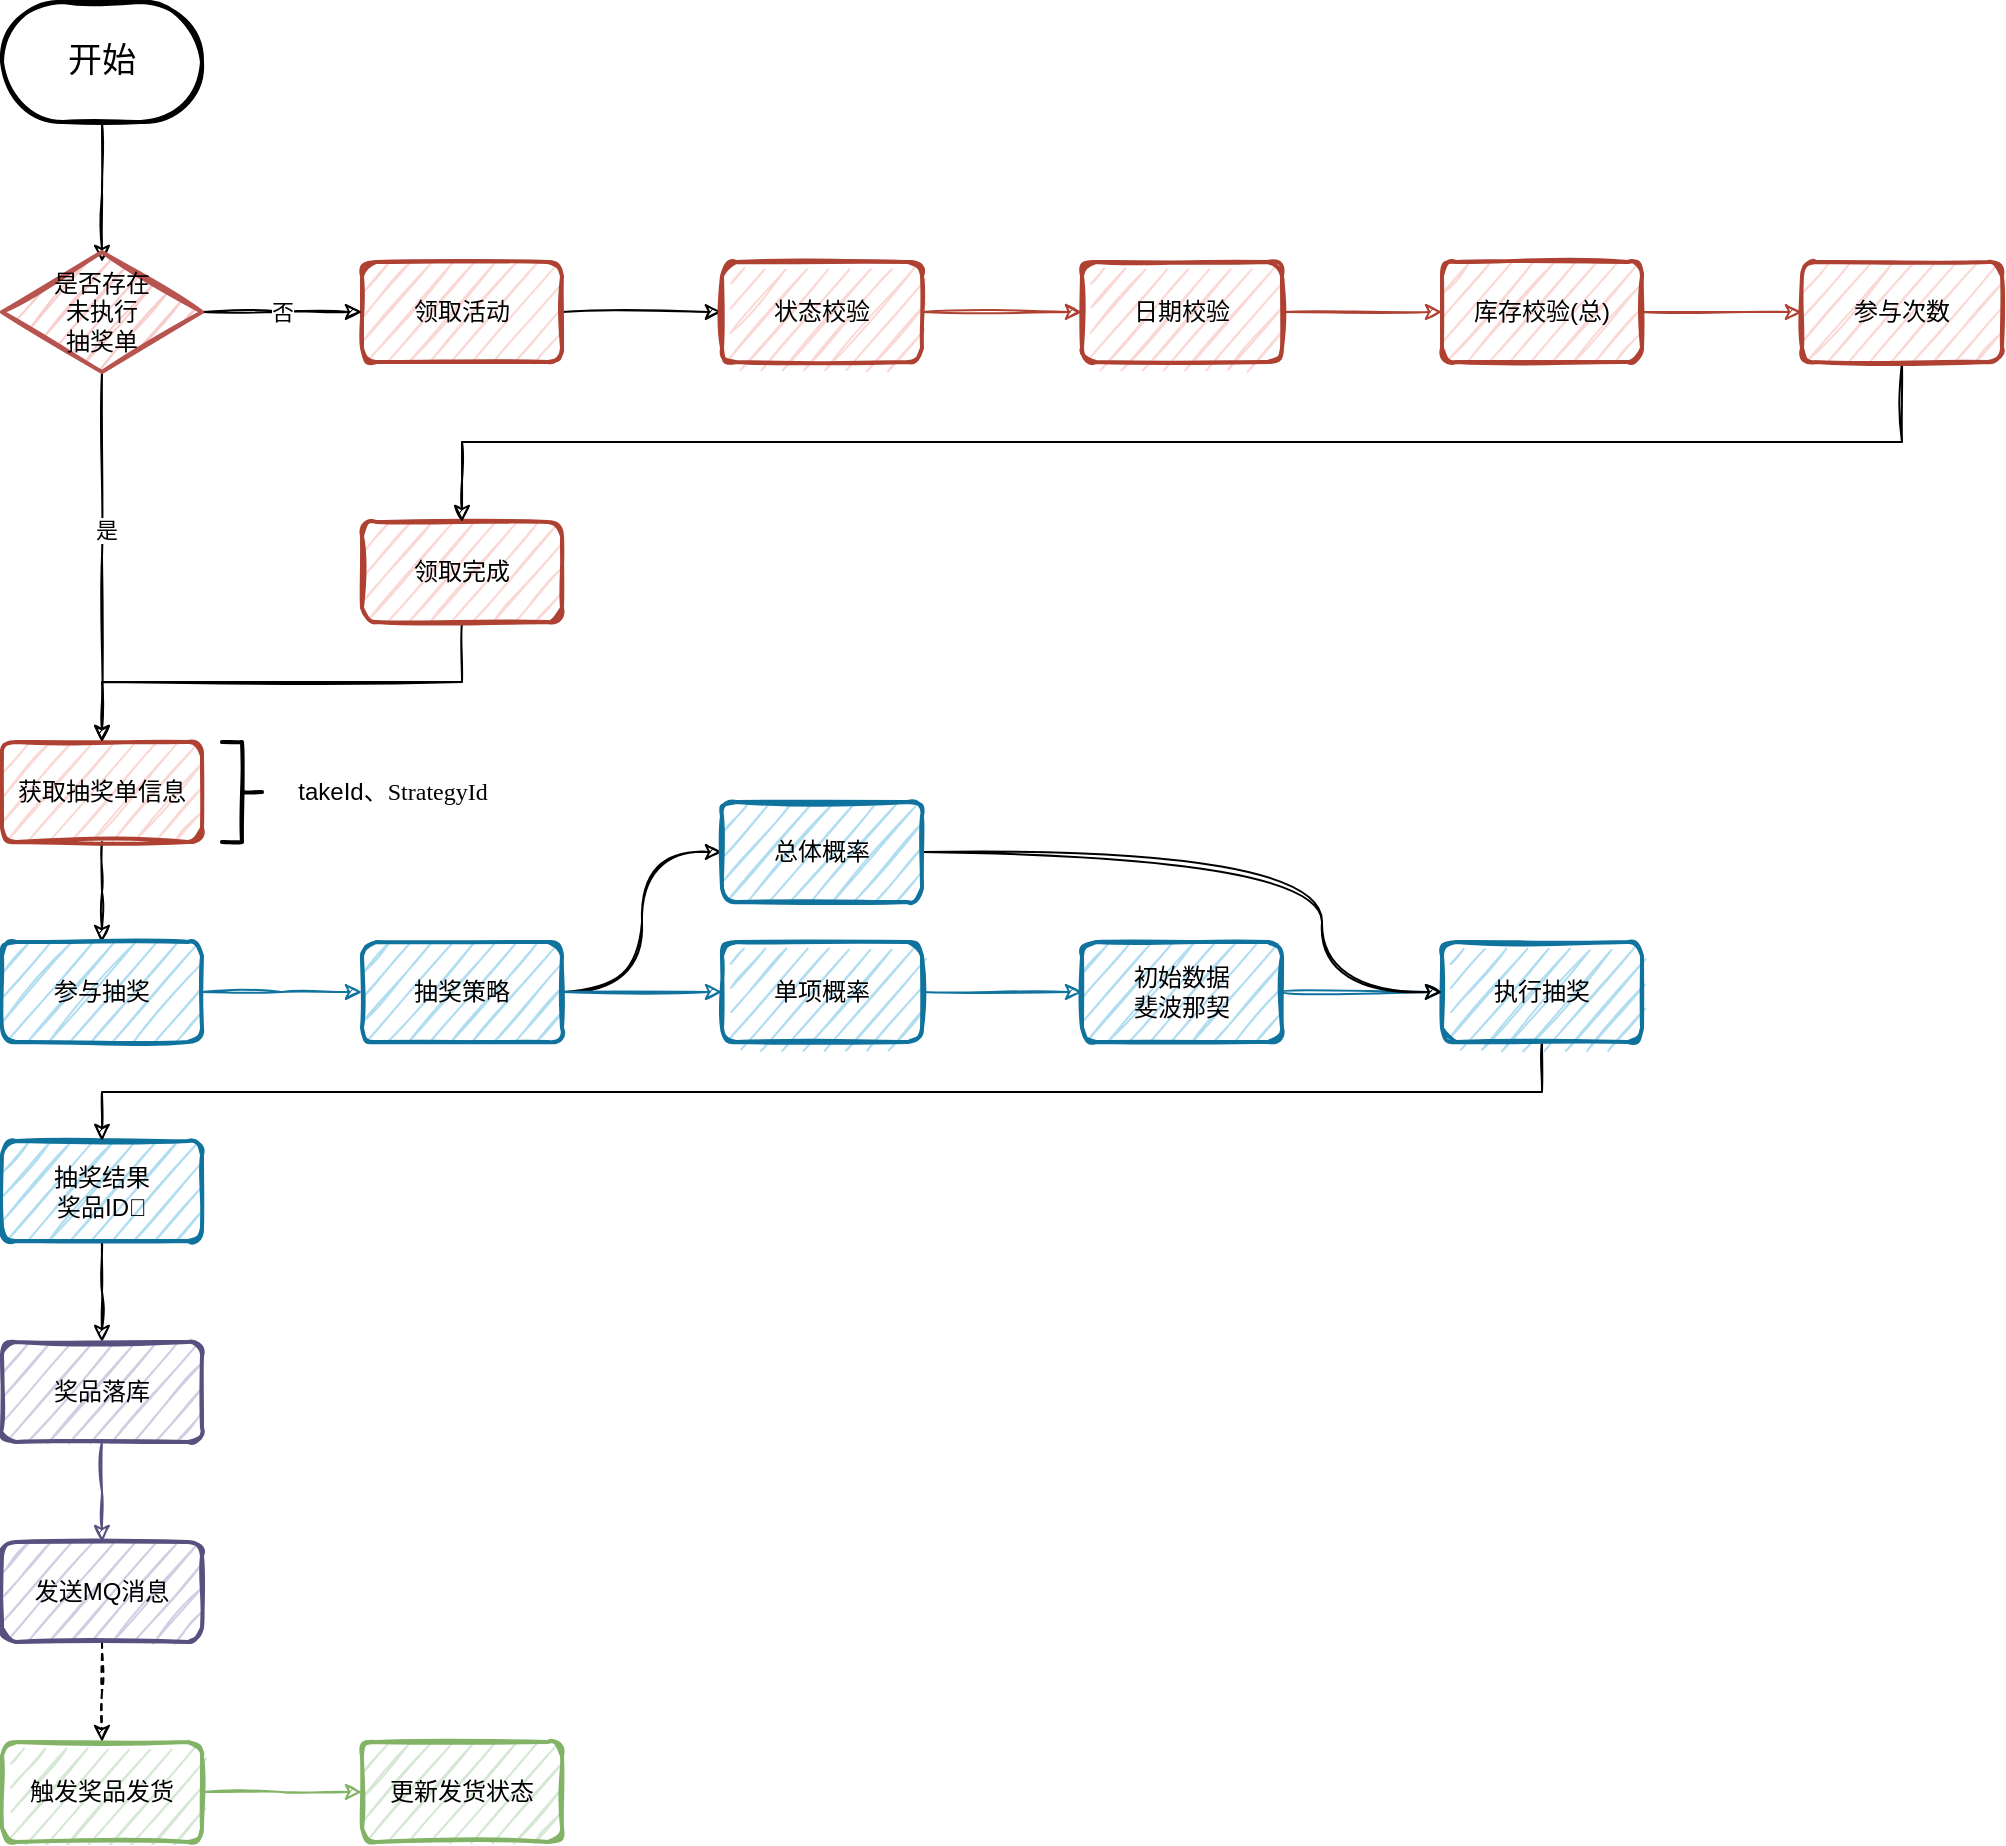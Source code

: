 <mxfile version="13.3.9" type="device"><diagram id="vXGlkZkOUuBDMCx0TaZ9" name="主流程"><mxGraphModel dx="946" dy="1778" grid="1" gridSize="10" guides="1" tooltips="1" connect="1" arrows="1" fold="1" page="1" pageScale="1" pageWidth="827" pageHeight="1169" math="0" shadow="0"><root><mxCell id="0"/><mxCell id="1" parent="0"/><mxCell id="6XH0-8EDcf9ullUSbxHj-54" style="edgeStyle=elbowEdgeStyle;rounded=0;sketch=1;orthogonalLoop=1;jettySize=auto;elbow=vertical;html=1;exitX=0.5;exitY=1;exitDx=0;exitDy=0;exitPerimeter=0;" edge="1" parent="1" source="6XH0-8EDcf9ullUSbxHj-1"><mxGeometry relative="1" as="geometry"><mxPoint x="110" y="120" as="targetPoint"/></mxGeometry></mxCell><mxCell id="6XH0-8EDcf9ullUSbxHj-1" value="&lt;font style=&quot;font-size: 17px&quot;&gt;开始&lt;/font&gt;" style="strokeWidth=2;html=1;shape=mxgraph.flowchart.terminator;whiteSpace=wrap;sketch=1;" vertex="1" parent="1"><mxGeometry x="60" y="-10" width="100" height="60" as="geometry"/></mxCell><mxCell id="6XH0-8EDcf9ullUSbxHj-8" value="" style="edgeStyle=none;rounded=0;sketch=1;orthogonalLoop=1;jettySize=auto;html=1;" edge="1" parent="1" source="6XH0-8EDcf9ullUSbxHj-4" target="6XH0-8EDcf9ullUSbxHj-7"><mxGeometry relative="1" as="geometry"/></mxCell><mxCell id="6XH0-8EDcf9ullUSbxHj-4" value="领取活动" style="rounded=1;whiteSpace=wrap;html=1;absoluteArcSize=1;arcSize=14;strokeWidth=2;sketch=1;fillColor=#fad9d5;strokeColor=#ae4132;" vertex="1" parent="1"><mxGeometry x="240" y="120" width="100" height="50" as="geometry"/></mxCell><mxCell id="6XH0-8EDcf9ullUSbxHj-49" value="" style="edgeStyle=elbowEdgeStyle;rounded=0;sketch=1;orthogonalLoop=1;jettySize=auto;elbow=vertical;html=1;" edge="1" parent="1" source="6XH0-8EDcf9ullUSbxHj-15" target="6XH0-8EDcf9ullUSbxHj-48"><mxGeometry relative="1" as="geometry"/></mxCell><mxCell id="6XH0-8EDcf9ullUSbxHj-15" value="领取完成" style="rounded=1;whiteSpace=wrap;html=1;absoluteArcSize=1;arcSize=14;strokeWidth=2;sketch=1;fillColor=#fad9d5;strokeColor=#ae4132;" vertex="1" parent="1"><mxGeometry x="240" y="250" width="100" height="50" as="geometry"/></mxCell><mxCell id="6XH0-8EDcf9ullUSbxHj-50" style="edgeStyle=elbowEdgeStyle;rounded=0;sketch=1;orthogonalLoop=1;jettySize=auto;elbow=vertical;html=1;exitX=0.5;exitY=1;exitDx=0;exitDy=0;entryX=0.5;entryY=0;entryDx=0;entryDy=0;" edge="1" parent="1" source="6XH0-8EDcf9ullUSbxHj-48" target="6XH0-8EDcf9ullUSbxHj-19"><mxGeometry relative="1" as="geometry"/></mxCell><mxCell id="6XH0-8EDcf9ullUSbxHj-48" value="获取抽奖单信息" style="rounded=1;whiteSpace=wrap;html=1;absoluteArcSize=1;arcSize=14;strokeWidth=2;sketch=1;fillColor=#fad9d5;strokeColor=#ae4132;" vertex="1" parent="1"><mxGeometry x="60" y="360" width="100" height="50" as="geometry"/></mxCell><mxCell id="6XH0-8EDcf9ullUSbxHj-23" value="" style="edgeStyle=elbowEdgeStyle;rounded=0;sketch=1;orthogonalLoop=1;jettySize=auto;elbow=vertical;html=1;fillColor=#b1ddf0;strokeColor=#10739e;" edge="1" parent="1" source="6XH0-8EDcf9ullUSbxHj-19" target="6XH0-8EDcf9ullUSbxHj-22"><mxGeometry relative="1" as="geometry"/></mxCell><mxCell id="6XH0-8EDcf9ullUSbxHj-19" value="参与抽奖" style="rounded=1;whiteSpace=wrap;html=1;absoluteArcSize=1;arcSize=14;strokeWidth=2;sketch=1;fillColor=#b1ddf0;strokeColor=#10739e;" vertex="1" parent="1"><mxGeometry x="60" y="460" width="100" height="50" as="geometry"/></mxCell><mxCell id="6XH0-8EDcf9ullUSbxHj-41" value="" style="edgeStyle=elbowEdgeStyle;rounded=0;sketch=1;orthogonalLoop=1;jettySize=auto;elbow=vertical;html=1;" edge="1" parent="1" source="6XH0-8EDcf9ullUSbxHj-37" target="6XH0-8EDcf9ullUSbxHj-40"><mxGeometry relative="1" as="geometry"/></mxCell><mxCell id="6XH0-8EDcf9ullUSbxHj-37" value="抽奖结果&lt;br&gt;奖品ID🏅" style="rounded=1;whiteSpace=wrap;html=1;absoluteArcSize=1;arcSize=14;strokeWidth=2;sketch=1;fillColor=#b1ddf0;strokeColor=#10739e;" vertex="1" parent="1"><mxGeometry x="60" y="559.5" width="100" height="50" as="geometry"/></mxCell><mxCell id="6XH0-8EDcf9ullUSbxHj-43" value="" style="edgeStyle=elbowEdgeStyle;rounded=0;sketch=1;orthogonalLoop=1;jettySize=auto;elbow=vertical;html=1;fillColor=#d0cee2;strokeColor=#56517e;" edge="1" parent="1" source="6XH0-8EDcf9ullUSbxHj-40" target="6XH0-8EDcf9ullUSbxHj-42"><mxGeometry relative="1" as="geometry"/></mxCell><mxCell id="6XH0-8EDcf9ullUSbxHj-40" value="奖品落库" style="rounded=1;whiteSpace=wrap;html=1;absoluteArcSize=1;arcSize=14;strokeWidth=2;sketch=1;fillColor=#d0cee2;strokeColor=#56517e;" vertex="1" parent="1"><mxGeometry x="60" y="660" width="100" height="50" as="geometry"/></mxCell><mxCell id="6XH0-8EDcf9ullUSbxHj-45" value="" style="edgeStyle=elbowEdgeStyle;rounded=0;sketch=1;orthogonalLoop=1;jettySize=auto;elbow=vertical;html=1;dashed=1;" edge="1" parent="1" source="6XH0-8EDcf9ullUSbxHj-42" target="6XH0-8EDcf9ullUSbxHj-44"><mxGeometry relative="1" as="geometry"/></mxCell><mxCell id="6XH0-8EDcf9ullUSbxHj-42" value="发送MQ消息" style="rounded=1;whiteSpace=wrap;html=1;absoluteArcSize=1;arcSize=14;strokeWidth=2;sketch=1;fillColor=#d0cee2;strokeColor=#56517e;" vertex="1" parent="1"><mxGeometry x="60" y="760" width="100" height="50" as="geometry"/></mxCell><mxCell id="6XH0-8EDcf9ullUSbxHj-47" value="" style="edgeStyle=elbowEdgeStyle;rounded=0;sketch=1;orthogonalLoop=1;jettySize=auto;elbow=vertical;html=1;fillColor=#d5e8d4;strokeColor=#82b366;" edge="1" parent="1" source="6XH0-8EDcf9ullUSbxHj-44" target="6XH0-8EDcf9ullUSbxHj-46"><mxGeometry relative="1" as="geometry"/></mxCell><mxCell id="6XH0-8EDcf9ullUSbxHj-44" value="触发奖品发货" style="rounded=1;whiteSpace=wrap;html=1;absoluteArcSize=1;arcSize=14;strokeWidth=2;sketch=1;fillColor=#d5e8d4;strokeColor=#82b366;" vertex="1" parent="1"><mxGeometry x="60" y="860" width="100" height="50" as="geometry"/></mxCell><mxCell id="6XH0-8EDcf9ullUSbxHj-46" value="更新发货状态" style="rounded=1;whiteSpace=wrap;html=1;absoluteArcSize=1;arcSize=14;strokeWidth=2;sketch=1;fillColor=#d5e8d4;strokeColor=#82b366;" vertex="1" parent="1"><mxGeometry x="240" y="860" width="100" height="50" as="geometry"/></mxCell><mxCell id="6XH0-8EDcf9ullUSbxHj-28" style="edgeStyle=orthogonalEdgeStyle;curved=1;rounded=0;sketch=1;orthogonalLoop=1;jettySize=auto;html=1;exitX=1;exitY=0.5;exitDx=0;exitDy=0;entryX=0;entryY=0.5;entryDx=0;entryDy=0;" edge="1" parent="1" source="6XH0-8EDcf9ullUSbxHj-22" target="6XH0-8EDcf9ullUSbxHj-24"><mxGeometry relative="1" as="geometry"/></mxCell><mxCell id="6XH0-8EDcf9ullUSbxHj-29" style="edgeStyle=none;rounded=0;sketch=1;orthogonalLoop=1;jettySize=auto;html=1;exitX=1;exitY=0.5;exitDx=0;exitDy=0;fillColor=#b1ddf0;strokeColor=#10739e;" edge="1" parent="1" source="6XH0-8EDcf9ullUSbxHj-22" target="6XH0-8EDcf9ullUSbxHj-26"><mxGeometry relative="1" as="geometry"/></mxCell><mxCell id="6XH0-8EDcf9ullUSbxHj-22" value="抽奖策略" style="rounded=1;whiteSpace=wrap;html=1;absoluteArcSize=1;arcSize=14;strokeWidth=2;sketch=1;fillColor=#b1ddf0;strokeColor=#10739e;" vertex="1" parent="1"><mxGeometry x="240" y="460" width="100" height="50" as="geometry"/></mxCell><mxCell id="6XH0-8EDcf9ullUSbxHj-31" value="" style="edgeStyle=none;rounded=0;sketch=1;orthogonalLoop=1;jettySize=auto;html=1;fillColor=#b1ddf0;strokeColor=#10739e;" edge="1" parent="1" source="6XH0-8EDcf9ullUSbxHj-26" target="6XH0-8EDcf9ullUSbxHj-30"><mxGeometry relative="1" as="geometry"/></mxCell><mxCell id="6XH0-8EDcf9ullUSbxHj-26" value="单项概率" style="rounded=1;whiteSpace=wrap;html=1;absoluteArcSize=1;arcSize=14;strokeWidth=2;sketch=1;fillColor=#b1ddf0;strokeColor=#10739e;" vertex="1" parent="1"><mxGeometry x="420" y="460" width="100" height="50" as="geometry"/></mxCell><mxCell id="6XH0-8EDcf9ullUSbxHj-35" value="" style="edgeStyle=orthogonalEdgeStyle;curved=1;rounded=0;sketch=1;orthogonalLoop=1;jettySize=auto;html=1;fillColor=#b1ddf0;strokeColor=#10739e;" edge="1" parent="1" source="6XH0-8EDcf9ullUSbxHj-30" target="6XH0-8EDcf9ullUSbxHj-34"><mxGeometry relative="1" as="geometry"/></mxCell><mxCell id="6XH0-8EDcf9ullUSbxHj-30" value="初始数据&lt;br&gt;斐波那契" style="rounded=1;whiteSpace=wrap;html=1;absoluteArcSize=1;arcSize=14;strokeWidth=2;sketch=1;fillColor=#b1ddf0;strokeColor=#10739e;" vertex="1" parent="1"><mxGeometry x="600" y="460" width="100" height="50" as="geometry"/></mxCell><mxCell id="6XH0-8EDcf9ullUSbxHj-39" style="edgeStyle=elbowEdgeStyle;rounded=0;sketch=1;orthogonalLoop=1;jettySize=auto;elbow=vertical;html=1;exitX=0.5;exitY=1;exitDx=0;exitDy=0;entryX=0.5;entryY=0;entryDx=0;entryDy=0;" edge="1" parent="1" source="6XH0-8EDcf9ullUSbxHj-34" target="6XH0-8EDcf9ullUSbxHj-37"><mxGeometry relative="1" as="geometry"/></mxCell><mxCell id="6XH0-8EDcf9ullUSbxHj-34" value="执行抽奖" style="rounded=1;whiteSpace=wrap;html=1;absoluteArcSize=1;arcSize=14;strokeWidth=2;sketch=1;fillColor=#b1ddf0;strokeColor=#10739e;" vertex="1" parent="1"><mxGeometry x="780" y="460" width="100" height="50" as="geometry"/></mxCell><mxCell id="6XH0-8EDcf9ullUSbxHj-33" style="edgeStyle=orthogonalEdgeStyle;curved=1;rounded=0;sketch=1;orthogonalLoop=1;jettySize=auto;html=1;exitX=1;exitY=0.5;exitDx=0;exitDy=0;entryX=0;entryY=0.5;entryDx=0;entryDy=0;" edge="1" parent="1" source="6XH0-8EDcf9ullUSbxHj-24" target="6XH0-8EDcf9ullUSbxHj-34"><mxGeometry relative="1" as="geometry"><Array as="points"><mxPoint x="720" y="415"/><mxPoint x="720" y="485"/></Array></mxGeometry></mxCell><mxCell id="6XH0-8EDcf9ullUSbxHj-24" value="总体概率" style="rounded=1;whiteSpace=wrap;html=1;absoluteArcSize=1;arcSize=14;strokeWidth=2;sketch=1;fillColor=#b1ddf0;strokeColor=#10739e;" vertex="1" parent="1"><mxGeometry x="420" y="390" width="100" height="50" as="geometry"/></mxCell><mxCell id="6XH0-8EDcf9ullUSbxHj-10" value="" style="edgeStyle=none;rounded=0;sketch=1;orthogonalLoop=1;jettySize=auto;html=1;fillColor=#fad9d5;strokeColor=#ae4132;" edge="1" parent="1" source="6XH0-8EDcf9ullUSbxHj-7" target="6XH0-8EDcf9ullUSbxHj-9"><mxGeometry relative="1" as="geometry"/></mxCell><mxCell id="6XH0-8EDcf9ullUSbxHj-7" value="状态校验" style="rounded=1;whiteSpace=wrap;html=1;absoluteArcSize=1;arcSize=14;strokeWidth=2;sketch=1;fillColor=#fad9d5;strokeColor=#ae4132;" vertex="1" parent="1"><mxGeometry x="420" y="120" width="100" height="50" as="geometry"/></mxCell><mxCell id="6XH0-8EDcf9ullUSbxHj-12" value="" style="edgeStyle=none;rounded=0;sketch=1;orthogonalLoop=1;jettySize=auto;html=1;fillColor=#fad9d5;strokeColor=#ae4132;" edge="1" parent="1" source="6XH0-8EDcf9ullUSbxHj-9" target="6XH0-8EDcf9ullUSbxHj-11"><mxGeometry relative="1" as="geometry"/></mxCell><mxCell id="6XH0-8EDcf9ullUSbxHj-9" value="日期校验" style="rounded=1;whiteSpace=wrap;html=1;absoluteArcSize=1;arcSize=14;strokeWidth=2;sketch=1;fillColor=#fad9d5;strokeColor=#ae4132;" vertex="1" parent="1"><mxGeometry x="600" y="120" width="100" height="50" as="geometry"/></mxCell><mxCell id="6XH0-8EDcf9ullUSbxHj-14" value="" style="edgeStyle=none;rounded=0;sketch=1;orthogonalLoop=1;jettySize=auto;html=1;fillColor=#fad9d5;strokeColor=#ae4132;" edge="1" parent="1" source="6XH0-8EDcf9ullUSbxHj-11" target="6XH0-8EDcf9ullUSbxHj-13"><mxGeometry relative="1" as="geometry"/></mxCell><mxCell id="6XH0-8EDcf9ullUSbxHj-11" value="库存校验(总)" style="rounded=1;whiteSpace=wrap;html=1;absoluteArcSize=1;arcSize=14;strokeWidth=2;sketch=1;fillColor=#fad9d5;strokeColor=#ae4132;" vertex="1" parent="1"><mxGeometry x="780" y="120" width="100" height="50" as="geometry"/></mxCell><mxCell id="6XH0-8EDcf9ullUSbxHj-18" style="edgeStyle=elbowEdgeStyle;rounded=0;sketch=1;orthogonalLoop=1;jettySize=auto;elbow=vertical;html=1;exitX=0.5;exitY=1;exitDx=0;exitDy=0;" edge="1" parent="1" source="6XH0-8EDcf9ullUSbxHj-13" target="6XH0-8EDcf9ullUSbxHj-15"><mxGeometry relative="1" as="geometry"/></mxCell><mxCell id="6XH0-8EDcf9ullUSbxHj-13" value="参与次数" style="rounded=1;whiteSpace=wrap;html=1;absoluteArcSize=1;arcSize=14;strokeWidth=2;sketch=1;fillColor=#fad9d5;strokeColor=#ae4132;" vertex="1" parent="1"><mxGeometry x="960" y="120" width="100" height="50" as="geometry"/></mxCell><mxCell id="6XH0-8EDcf9ullUSbxHj-51" value="" style="strokeWidth=2;html=1;shape=mxgraph.flowchart.annotation_2;align=left;labelPosition=right;pointerEvents=1;sketch=1;gradientColor=none;rotation=-180;" vertex="1" parent="1"><mxGeometry x="170" y="360" width="20" height="50" as="geometry"/></mxCell><mxCell id="6XH0-8EDcf9ullUSbxHj-52" value="&lt;span&gt;takeId、&lt;/span&gt;&lt;span style=&quot;font-size: 9pt ; background-color: rgb(255 , 255 , 255) ; font-family: &amp;#34;menlo&amp;#34;&quot;&gt;StrategyId&lt;/span&gt;" style="text;html=1;align=center;verticalAlign=middle;resizable=0;points=[];autosize=1;" vertex="1" parent="1"><mxGeometry x="190" y="375" width="130" height="20" as="geometry"/></mxCell><mxCell id="6XH0-8EDcf9ullUSbxHj-56" value="否" style="edgeStyle=elbowEdgeStyle;rounded=0;sketch=1;orthogonalLoop=1;jettySize=auto;elbow=horizontal;html=1;exitX=1;exitY=0.5;exitDx=0;exitDy=0;exitPerimeter=0;entryX=0;entryY=0.5;entryDx=0;entryDy=0;" edge="1" parent="1" source="6XH0-8EDcf9ullUSbxHj-55" target="6XH0-8EDcf9ullUSbxHj-4"><mxGeometry relative="1" as="geometry"><mxPoint x="160" y="190" as="targetPoint"/></mxGeometry></mxCell><mxCell id="6XH0-8EDcf9ullUSbxHj-57" style="edgeStyle=elbowEdgeStyle;rounded=0;sketch=1;orthogonalLoop=1;jettySize=auto;elbow=vertical;html=1;exitX=0.5;exitY=1;exitDx=0;exitDy=0;exitPerimeter=0;entryX=0.5;entryY=0;entryDx=0;entryDy=0;" edge="1" parent="1" source="6XH0-8EDcf9ullUSbxHj-55" target="6XH0-8EDcf9ullUSbxHj-48"><mxGeometry relative="1" as="geometry"/></mxCell><mxCell id="6XH0-8EDcf9ullUSbxHj-58" value="是" style="edgeLabel;html=1;align=center;verticalAlign=middle;resizable=0;points=[];" vertex="1" connectable="0" parent="6XH0-8EDcf9ullUSbxHj-57"><mxGeometry x="0.005" y="14" relative="1" as="geometry"><mxPoint x="-12" y="-14" as="offset"/></mxGeometry></mxCell><mxCell id="6XH0-8EDcf9ullUSbxHj-55" value="是否存在&lt;br&gt;未执行&lt;br&gt;抽奖单" style="strokeWidth=2;html=1;shape=mxgraph.flowchart.decision;whiteSpace=wrap;sketch=1;fillColor=#f8cecc;strokeColor=#b85450;" vertex="1" parent="1"><mxGeometry x="60" y="115" width="100" height="60" as="geometry"/></mxCell></root></mxGraphModel></diagram></mxfile>
